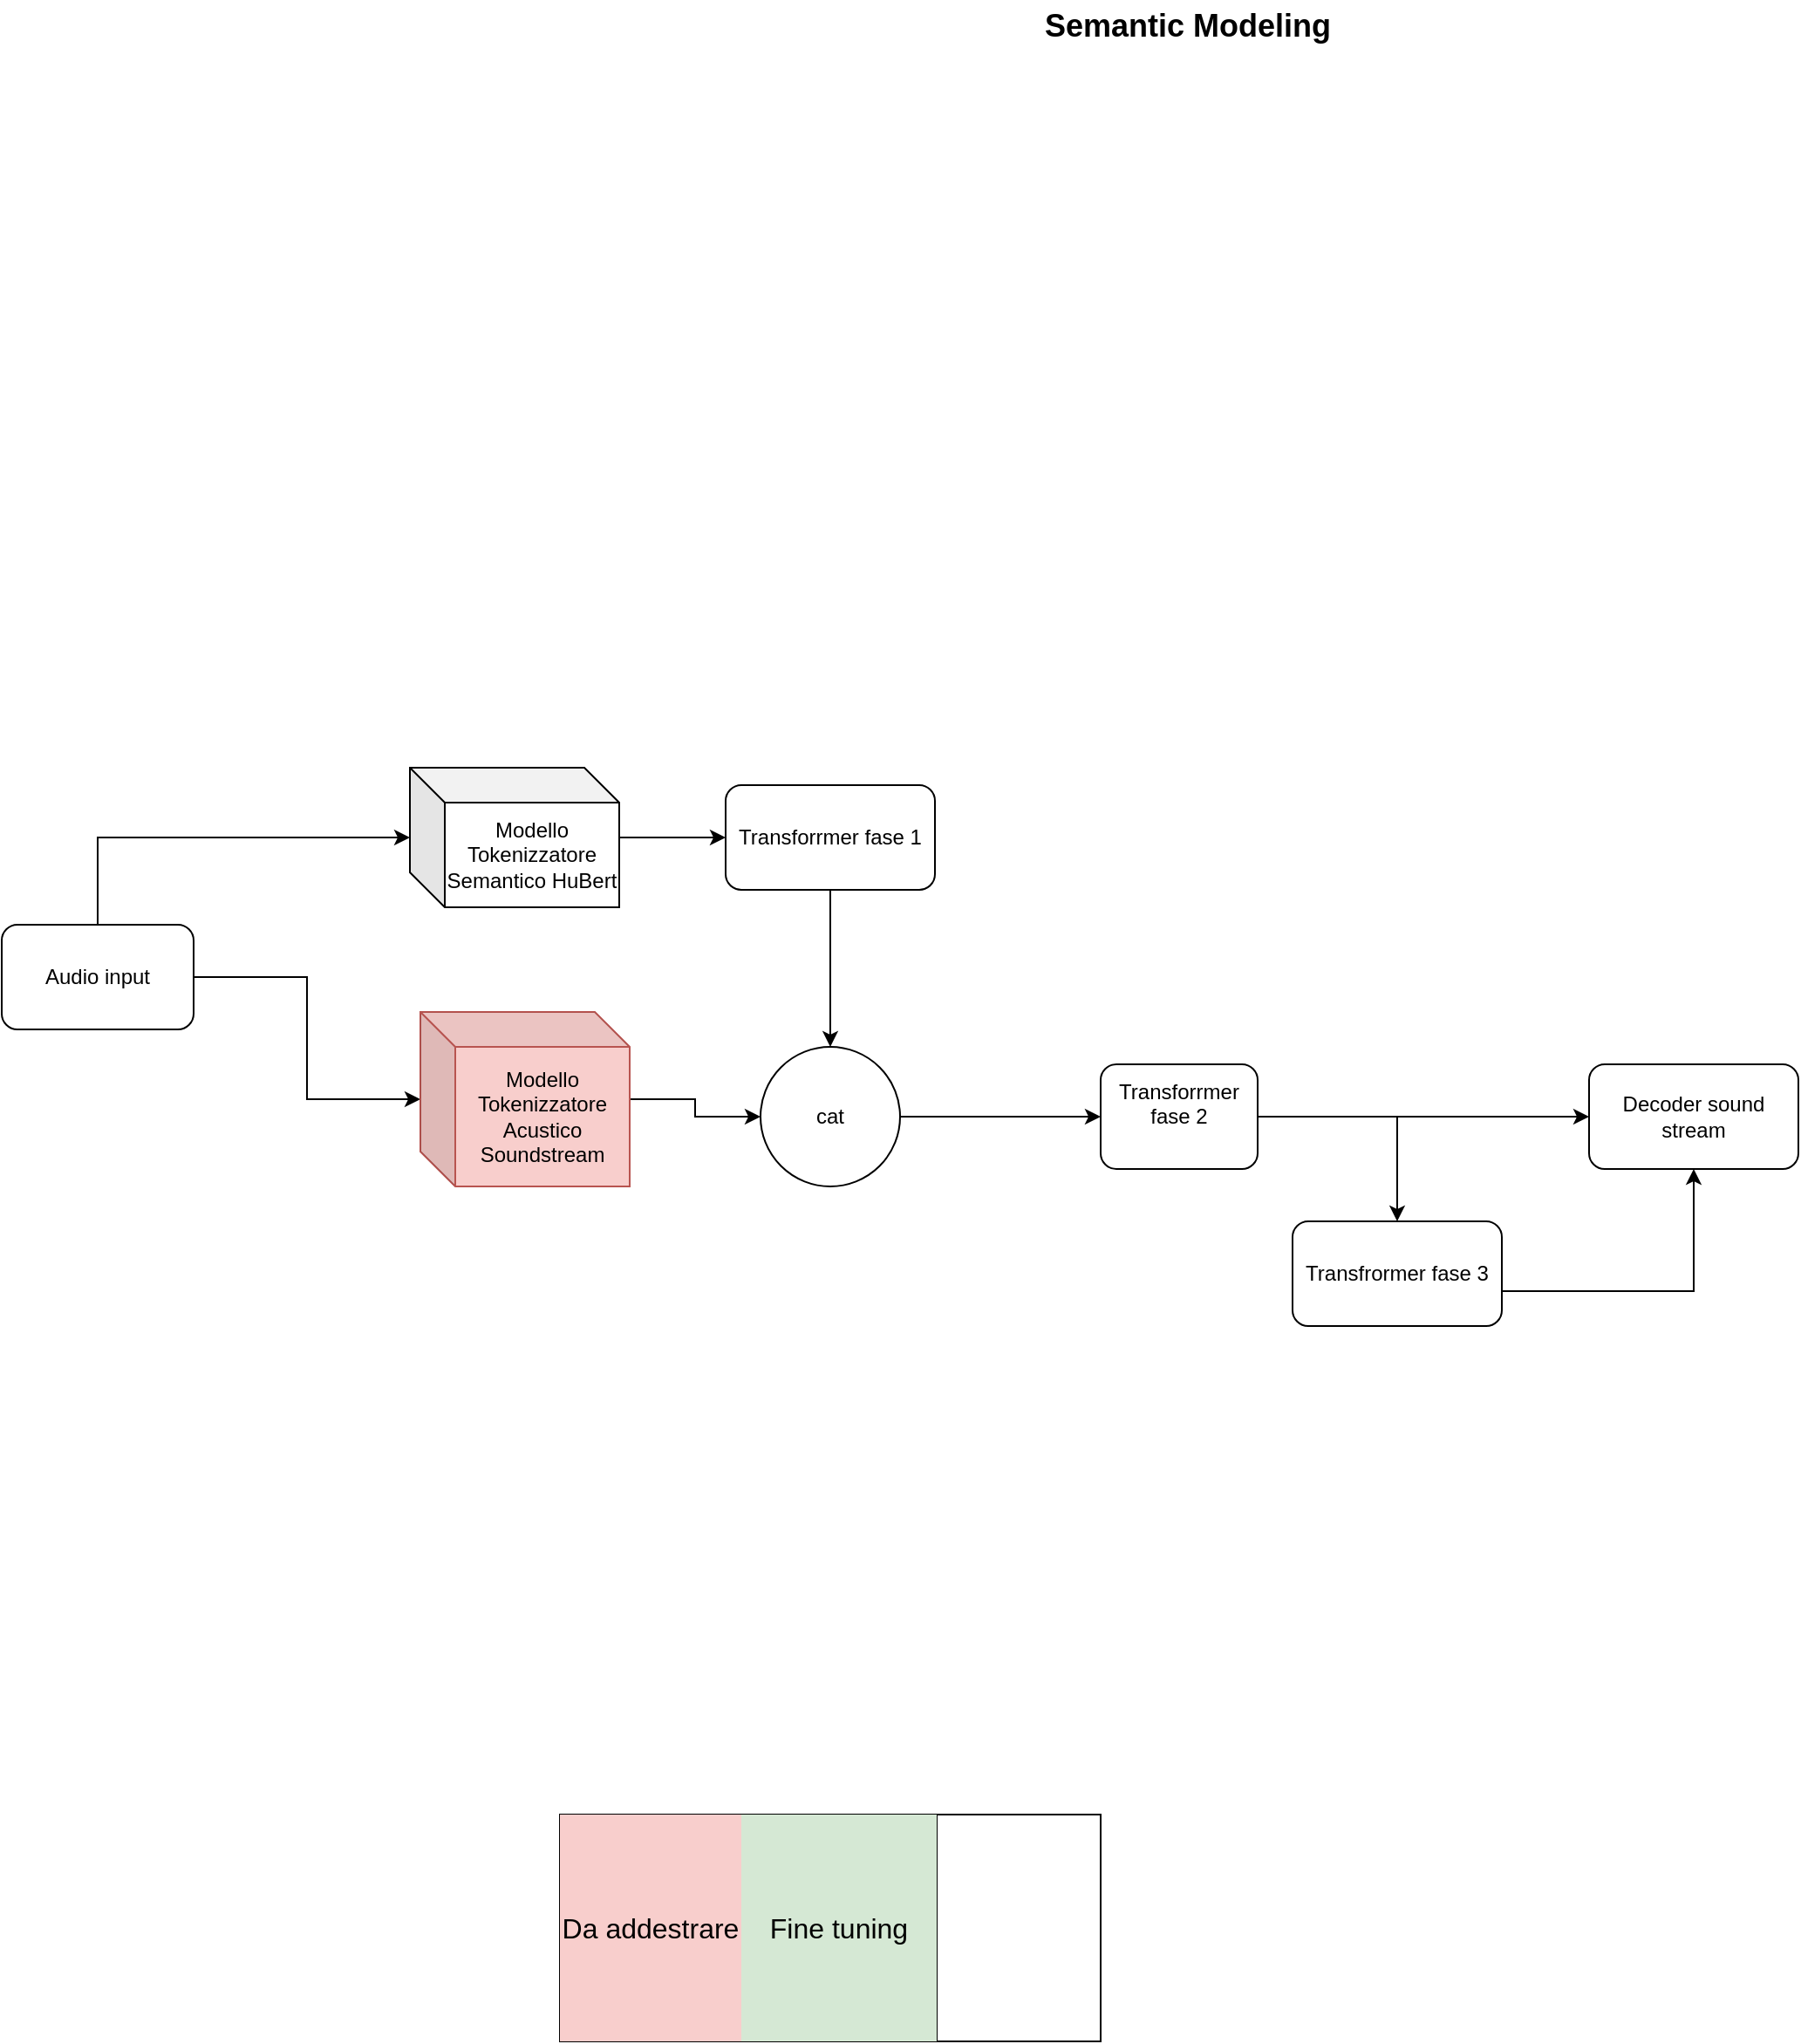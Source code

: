 <mxfile version="24.3.1" type="device">
  <diagram name="Page-1" id="FwhXQuWWDJFP0YxhYyxo">
    <mxGraphModel dx="1766" dy="1176" grid="1" gridSize="10" guides="1" tooltips="1" connect="1" arrows="1" fold="1" page="0" pageScale="1" pageWidth="827" pageHeight="1169" math="0" shadow="0">
      <root>
        <mxCell id="0" />
        <mxCell id="1" parent="0" />
        <mxCell id="qZCclD8dBdFTlwSklnAS-3" style="edgeStyle=orthogonalEdgeStyle;rounded=0;orthogonalLoop=1;jettySize=auto;html=1;" parent="1" source="qZCclD8dBdFTlwSklnAS-1" target="qZCclD8dBdFTlwSklnAS-2" edge="1">
          <mxGeometry relative="1" as="geometry">
            <Array as="points">
              <mxPoint x="175" y="110" />
              <mxPoint x="414" y="110" />
            </Array>
          </mxGeometry>
        </mxCell>
        <mxCell id="hn2Jx-FOd4afHSMYTRQ_-12" style="edgeStyle=orthogonalEdgeStyle;rounded=0;orthogonalLoop=1;jettySize=auto;html=1;" edge="1" parent="1" source="qZCclD8dBdFTlwSklnAS-1" target="qZCclD8dBdFTlwSklnAS-4">
          <mxGeometry relative="1" as="geometry" />
        </mxCell>
        <mxCell id="qZCclD8dBdFTlwSklnAS-1" value="Audio input" style="rounded=1;whiteSpace=wrap;html=1;" parent="1" vertex="1">
          <mxGeometry x="120" y="160" width="110" height="60" as="geometry" />
        </mxCell>
        <mxCell id="qZCclD8dBdFTlwSklnAS-7" style="edgeStyle=orthogonalEdgeStyle;rounded=0;orthogonalLoop=1;jettySize=auto;html=1;entryX=0;entryY=0.5;entryDx=0;entryDy=0;" parent="1" source="qZCclD8dBdFTlwSklnAS-2" target="qZCclD8dBdFTlwSklnAS-65" edge="1">
          <mxGeometry relative="1" as="geometry">
            <mxPoint x="540" y="60" as="targetPoint" />
          </mxGeometry>
        </mxCell>
        <mxCell id="qZCclD8dBdFTlwSklnAS-2" value="Modello Tokenizzatore Semantico Hu&lt;span style=&quot;background-color: initial;&quot;&gt;Bert&lt;/span&gt;" style="shape=cube;whiteSpace=wrap;html=1;boundedLbl=1;backgroundOutline=1;darkOpacity=0.05;darkOpacity2=0.1;" parent="1" vertex="1">
          <mxGeometry x="354" y="70" width="120" height="80" as="geometry" />
        </mxCell>
        <mxCell id="qZCclD8dBdFTlwSklnAS-12" style="edgeStyle=orthogonalEdgeStyle;rounded=0;orthogonalLoop=1;jettySize=auto;html=1;" parent="1" source="qZCclD8dBdFTlwSklnAS-4" target="hn2Jx-FOd4afHSMYTRQ_-2" edge="1">
          <mxGeometry relative="1" as="geometry">
            <mxPoint x="540" y="270" as="targetPoint" />
          </mxGeometry>
        </mxCell>
        <mxCell id="qZCclD8dBdFTlwSklnAS-4" value="Modello Tokenizzatore Acustico Soundstream" style="shape=cube;whiteSpace=wrap;html=1;boundedLbl=1;backgroundOutline=1;darkOpacity=0.05;darkOpacity2=0.1;fillColor=#f8cecc;strokeColor=#b85450;" parent="1" vertex="1">
          <mxGeometry x="360" y="210" width="120" height="100" as="geometry" />
        </mxCell>
        <mxCell id="hn2Jx-FOd4afHSMYTRQ_-6" style="edgeStyle=orthogonalEdgeStyle;rounded=0;orthogonalLoop=1;jettySize=auto;html=1;" edge="1" parent="1" source="qZCclD8dBdFTlwSklnAS-14" target="hn2Jx-FOd4afHSMYTRQ_-5">
          <mxGeometry relative="1" as="geometry" />
        </mxCell>
        <mxCell id="hn2Jx-FOd4afHSMYTRQ_-8" style="edgeStyle=orthogonalEdgeStyle;rounded=0;orthogonalLoop=1;jettySize=auto;html=1;" edge="1" parent="1" source="qZCclD8dBdFTlwSklnAS-14" target="qZCclD8dBdFTlwSklnAS-79">
          <mxGeometry relative="1" as="geometry" />
        </mxCell>
        <mxCell id="qZCclD8dBdFTlwSklnAS-14" value="Transforrmer fase&lt;span style=&quot;background-color: initial;&quot;&gt;&amp;nbsp;2&lt;/span&gt;&lt;div&gt;&lt;div&gt;&lt;br&gt;&lt;/div&gt;&lt;/div&gt;" style="rounded=1;whiteSpace=wrap;html=1;" parent="1" vertex="1">
          <mxGeometry x="750" y="240" width="90" height="60" as="geometry" />
        </mxCell>
        <mxCell id="qZCclD8dBdFTlwSklnAS-61" value="&lt;b&gt;&lt;font style=&quot;font-size: 18px;&quot;&gt;Semantic Modeling&lt;/font&gt;&lt;/b&gt;" style="text;html=1;align=center;verticalAlign=middle;whiteSpace=wrap;rounded=0;" parent="1" vertex="1">
          <mxGeometry x="710" y="-370" width="180" height="30" as="geometry" />
        </mxCell>
        <mxCell id="qZCclD8dBdFTlwSklnAS-29" value="" style="shape=table;startSize=0;container=1;collapsible=0;childLayout=tableLayout;fontSize=16;" parent="1" vertex="1">
          <mxGeometry x="440" y="670" width="310" height="130.0" as="geometry" />
        </mxCell>
        <mxCell id="qZCclD8dBdFTlwSklnAS-30" value="" style="shape=tableRow;horizontal=0;startSize=0;swimlaneHead=0;swimlaneBody=0;strokeColor=inherit;top=0;left=0;bottom=0;right=0;collapsible=0;dropTarget=0;fillColor=none;points=[[0,0.5],[1,0.5]];portConstraint=eastwest;fontSize=16;" parent="qZCclD8dBdFTlwSklnAS-29" vertex="1">
          <mxGeometry width="310" height="130" as="geometry" />
        </mxCell>
        <mxCell id="qZCclD8dBdFTlwSklnAS-31" value="Da addestrare" style="shape=partialRectangle;html=1;whiteSpace=wrap;connectable=0;strokeColor=#b85450;overflow=hidden;fillColor=#f8cecc;top=0;left=0;bottom=0;right=0;pointerEvents=1;fontSize=16;" parent="qZCclD8dBdFTlwSklnAS-30" vertex="1">
          <mxGeometry width="104" height="130" as="geometry">
            <mxRectangle width="104" height="130" as="alternateBounds" />
          </mxGeometry>
        </mxCell>
        <mxCell id="qZCclD8dBdFTlwSklnAS-32" value="Fine tuning" style="shape=partialRectangle;html=1;whiteSpace=wrap;connectable=0;strokeColor=#82b366;overflow=hidden;fillColor=#d5e8d4;top=0;left=0;bottom=0;right=0;pointerEvents=1;fontSize=16;" parent="qZCclD8dBdFTlwSklnAS-30" vertex="1">
          <mxGeometry x="104" width="112" height="130" as="geometry">
            <mxRectangle width="112" height="130" as="alternateBounds" />
          </mxGeometry>
        </mxCell>
        <mxCell id="qZCclD8dBdFTlwSklnAS-33" value="" style="shape=partialRectangle;html=1;whiteSpace=wrap;connectable=0;strokeColor=inherit;overflow=hidden;fillColor=none;top=0;left=0;bottom=0;right=0;pointerEvents=1;fontSize=16;" parent="qZCclD8dBdFTlwSklnAS-30" vertex="1">
          <mxGeometry x="216" width="94" height="130" as="geometry">
            <mxRectangle width="94" height="130" as="alternateBounds" />
          </mxGeometry>
        </mxCell>
        <mxCell id="hn2Jx-FOd4afHSMYTRQ_-4" style="edgeStyle=orthogonalEdgeStyle;rounded=0;orthogonalLoop=1;jettySize=auto;html=1;entryX=0.5;entryY=0;entryDx=0;entryDy=0;" edge="1" parent="1" source="qZCclD8dBdFTlwSklnAS-65" target="hn2Jx-FOd4afHSMYTRQ_-2">
          <mxGeometry relative="1" as="geometry" />
        </mxCell>
        <mxCell id="qZCclD8dBdFTlwSklnAS-65" value="Transforrmer fase 1" style="rounded=1;whiteSpace=wrap;html=1;" parent="1" vertex="1">
          <mxGeometry x="535" y="80" width="120" height="60" as="geometry" />
        </mxCell>
        <mxCell id="qZCclD8dBdFTlwSklnAS-79" value="Decoder sound stream" style="rounded=1;whiteSpace=wrap;html=1;" parent="1" vertex="1">
          <mxGeometry x="1030" y="240" width="120" height="60" as="geometry" />
        </mxCell>
        <mxCell id="hn2Jx-FOd4afHSMYTRQ_-3" style="edgeStyle=orthogonalEdgeStyle;rounded=0;orthogonalLoop=1;jettySize=auto;html=1;" edge="1" parent="1" source="hn2Jx-FOd4afHSMYTRQ_-2" target="qZCclD8dBdFTlwSklnAS-14">
          <mxGeometry relative="1" as="geometry" />
        </mxCell>
        <mxCell id="hn2Jx-FOd4afHSMYTRQ_-2" value="cat" style="ellipse;whiteSpace=wrap;html=1;aspect=fixed;" vertex="1" parent="1">
          <mxGeometry x="555" y="230" width="80" height="80" as="geometry" />
        </mxCell>
        <mxCell id="hn2Jx-FOd4afHSMYTRQ_-7" style="edgeStyle=orthogonalEdgeStyle;rounded=0;orthogonalLoop=1;jettySize=auto;html=1;" edge="1" parent="1" source="hn2Jx-FOd4afHSMYTRQ_-5" target="qZCclD8dBdFTlwSklnAS-79">
          <mxGeometry relative="1" as="geometry">
            <Array as="points">
              <mxPoint x="1090" y="370" />
            </Array>
          </mxGeometry>
        </mxCell>
        <mxCell id="hn2Jx-FOd4afHSMYTRQ_-5" value="Transfrormer fase 3" style="rounded=1;whiteSpace=wrap;html=1;" vertex="1" parent="1">
          <mxGeometry x="860" y="330" width="120" height="60" as="geometry" />
        </mxCell>
      </root>
    </mxGraphModel>
  </diagram>
</mxfile>
